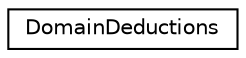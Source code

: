 digraph "Graphical Class Hierarchy"
{
 // LATEX_PDF_SIZE
  edge [fontname="Helvetica",fontsize="10",labelfontname="Helvetica",labelfontsize="10"];
  node [fontname="Helvetica",fontsize="10",shape=record];
  rankdir="LR";
  Node0 [label="DomainDeductions",height=0.2,width=0.4,color="black", fillcolor="white", style="filled",URL="$classoperations__research_1_1sat_1_1_domain_deductions.html",tooltip=" "];
}

